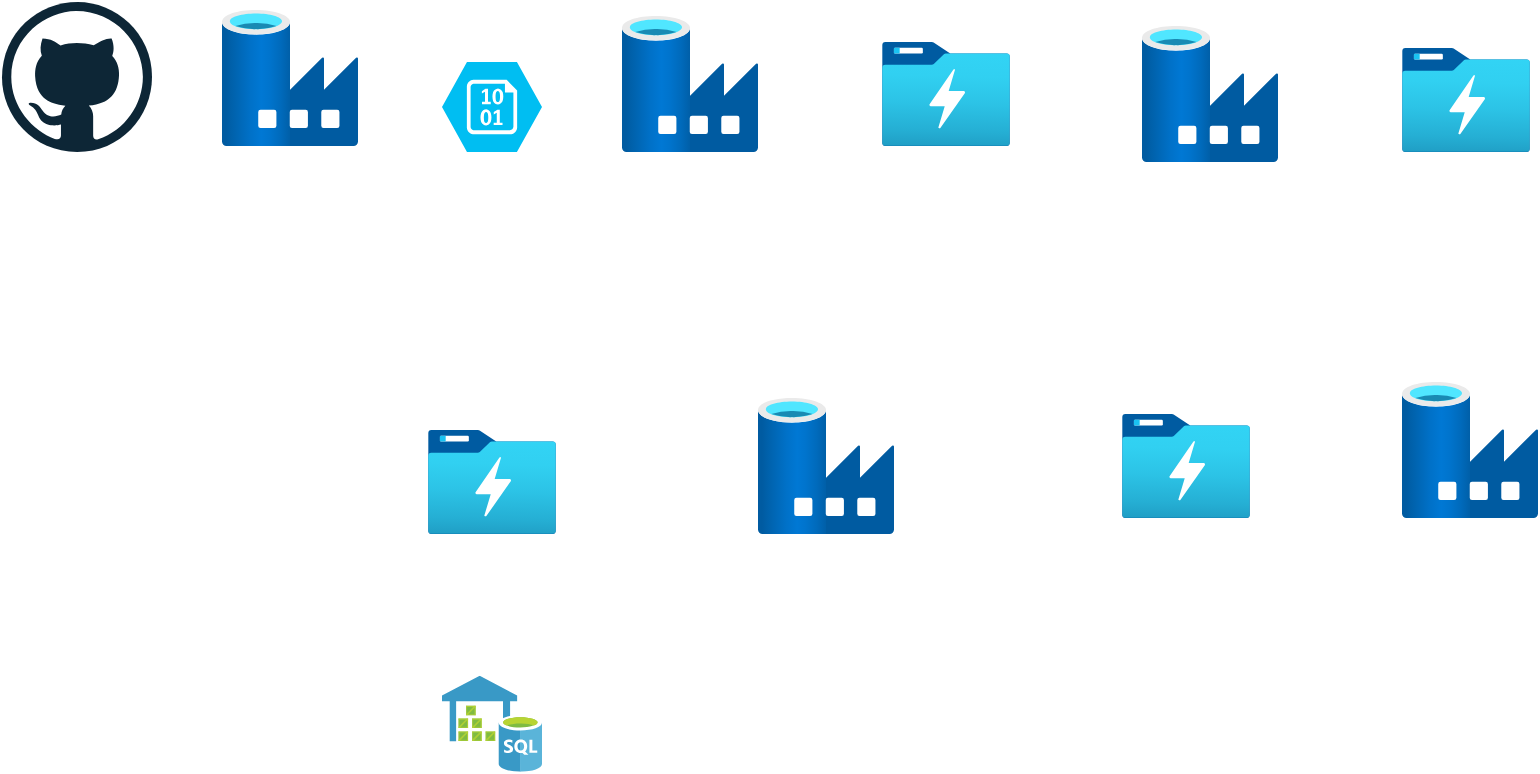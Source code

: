 <mxfile version="24.3.1" type="github">
  <diagram name="Page-1" id="KKIFclf39HiuzV0_iXLe">
    <mxGraphModel dx="1118" dy="542" grid="1" gridSize="10" guides="1" tooltips="1" connect="1" arrows="1" fold="1" page="1" pageScale="1" pageWidth="850" pageHeight="1100" math="0" shadow="0">
      <root>
        <mxCell id="0" />
        <mxCell id="1" parent="0" />
        <mxCell id="BZvetf0CSEoT3AZawgzG-1" value="" style="dashed=0;outlineConnect=0;html=1;align=center;labelPosition=center;verticalLabelPosition=bottom;verticalAlign=top;shape=mxgraph.weblogos.github" vertex="1" parent="1">
          <mxGeometry x="30" y="200" width="75" height="75" as="geometry" />
        </mxCell>
        <mxCell id="BZvetf0CSEoT3AZawgzG-2" value="" style="image;aspect=fixed;html=1;points=[];align=center;fontSize=12;image=img/lib/azure2/databases/Data_Factory.svg;" vertex="1" parent="1">
          <mxGeometry x="140" y="204" width="68" height="68" as="geometry" />
        </mxCell>
        <mxCell id="BZvetf0CSEoT3AZawgzG-3" value="" style="verticalLabelPosition=bottom;html=1;verticalAlign=top;align=center;strokeColor=none;fillColor=#00BEF2;shape=mxgraph.azure.storage_blob;" vertex="1" parent="1">
          <mxGeometry x="250" y="230" width="50" height="45" as="geometry" />
        </mxCell>
        <mxCell id="BZvetf0CSEoT3AZawgzG-4" value="" style="image;aspect=fixed;html=1;points=[];align=center;fontSize=12;image=img/lib/azure2/databases/Data_Factory.svg;" vertex="1" parent="1">
          <mxGeometry x="340" y="207" width="68" height="68" as="geometry" />
        </mxCell>
        <mxCell id="BZvetf0CSEoT3AZawgzG-5" value="" style="image;aspect=fixed;html=1;points=[];align=center;fontSize=12;image=img/lib/azure2/storage/Data_Lake_Storage_Gen1.svg;" vertex="1" parent="1">
          <mxGeometry x="470" y="220" width="64" height="52" as="geometry" />
        </mxCell>
        <mxCell id="BZvetf0CSEoT3AZawgzG-6" value="" style="image;aspect=fixed;html=1;points=[];align=center;fontSize=12;image=img/lib/azure2/databases/Data_Factory.svg;" vertex="1" parent="1">
          <mxGeometry x="600" y="212" width="68" height="68" as="geometry" />
        </mxCell>
        <mxCell id="BZvetf0CSEoT3AZawgzG-7" value="" style="image;aspect=fixed;html=1;points=[];align=center;fontSize=12;image=img/lib/azure2/storage/Data_Lake_Storage_Gen1.svg;" vertex="1" parent="1">
          <mxGeometry x="730" y="223" width="64" height="52" as="geometry" />
        </mxCell>
        <mxCell id="BZvetf0CSEoT3AZawgzG-8" value="" style="image;aspect=fixed;html=1;points=[];align=center;fontSize=12;image=img/lib/azure2/databases/Data_Factory.svg;" vertex="1" parent="1">
          <mxGeometry x="730" y="390" width="68" height="68" as="geometry" />
        </mxCell>
        <mxCell id="BZvetf0CSEoT3AZawgzG-9" value="" style="image;aspect=fixed;html=1;points=[];align=center;fontSize=12;image=img/lib/azure2/storage/Data_Lake_Storage_Gen1.svg;" vertex="1" parent="1">
          <mxGeometry x="590" y="406" width="64" height="52" as="geometry" />
        </mxCell>
        <mxCell id="BZvetf0CSEoT3AZawgzG-10" value="" style="image;aspect=fixed;html=1;points=[];align=center;fontSize=12;image=img/lib/azure2/databases/Data_Factory.svg;" vertex="1" parent="1">
          <mxGeometry x="408" y="398" width="68" height="68" as="geometry" />
        </mxCell>
        <mxCell id="BZvetf0CSEoT3AZawgzG-11" value="" style="image;aspect=fixed;html=1;points=[];align=center;fontSize=12;image=img/lib/azure2/storage/Data_Lake_Storage_Gen1.svg;" vertex="1" parent="1">
          <mxGeometry x="243" y="414" width="64" height="52" as="geometry" />
        </mxCell>
        <mxCell id="BZvetf0CSEoT3AZawgzG-13" value="" style="image;sketch=0;aspect=fixed;html=1;points=[];align=center;fontSize=12;image=img/lib/mscae/SQL_DataWarehouse.svg;" vertex="1" parent="1">
          <mxGeometry x="250" y="536.85" width="50" height="48" as="geometry" />
        </mxCell>
        <mxCell id="BZvetf0CSEoT3AZawgzG-16" value="" style="shape=image;verticalLabelPosition=bottom;labelBackgroundColor=default;verticalAlign=top;aspect=fixed;imageAspect=0;image=https://www.getdbt.com/ui/img/logos/dbt-logo.svg;" vertex="1" parent="1">
          <mxGeometry x="30" y="530" width="110.23" height="40" as="geometry" />
        </mxCell>
        <mxCell id="BZvetf0CSEoT3AZawgzG-20" value="" style="shape=image;verticalLabelPosition=bottom;labelBackgroundColor=default;verticalAlign=top;aspect=fixed;imageAspect=0;image=https://docs.snowflake.com/en/_images/logo-snowflake.png;" vertex="1" parent="1">
          <mxGeometry x="40" y="428" width="125.87" height="30" as="geometry" />
        </mxCell>
      </root>
    </mxGraphModel>
  </diagram>
</mxfile>
